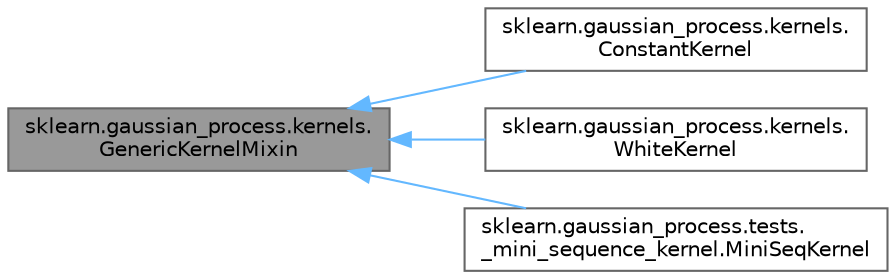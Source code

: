digraph "sklearn.gaussian_process.kernels.GenericKernelMixin"
{
 // LATEX_PDF_SIZE
  bgcolor="transparent";
  edge [fontname=Helvetica,fontsize=10,labelfontname=Helvetica,labelfontsize=10];
  node [fontname=Helvetica,fontsize=10,shape=box,height=0.2,width=0.4];
  rankdir="LR";
  Node1 [id="Node000001",label="sklearn.gaussian_process.kernels.\lGenericKernelMixin",height=0.2,width=0.4,color="gray40", fillcolor="grey60", style="filled", fontcolor="black",tooltip=" "];
  Node1 -> Node2 [id="edge1_Node000001_Node000002",dir="back",color="steelblue1",style="solid",tooltip=" "];
  Node2 [id="Node000002",label="sklearn.gaussian_process.kernels.\lConstantKernel",height=0.2,width=0.4,color="gray40", fillcolor="white", style="filled",URL="$d0/d08/classsklearn_1_1gaussian__process_1_1kernels_1_1ConstantKernel.html",tooltip=" "];
  Node1 -> Node3 [id="edge2_Node000001_Node000003",dir="back",color="steelblue1",style="solid",tooltip=" "];
  Node3 [id="Node000003",label="sklearn.gaussian_process.kernels.\lWhiteKernel",height=0.2,width=0.4,color="gray40", fillcolor="white", style="filled",URL="$d7/dd7/classsklearn_1_1gaussian__process_1_1kernels_1_1WhiteKernel.html",tooltip=" "];
  Node1 -> Node4 [id="edge3_Node000001_Node000004",dir="back",color="steelblue1",style="solid",tooltip=" "];
  Node4 [id="Node000004",label="sklearn.gaussian_process.tests.\l_mini_sequence_kernel.MiniSeqKernel",height=0.2,width=0.4,color="gray40", fillcolor="white", style="filled",URL="$d5/de6/classsklearn_1_1gaussian__process_1_1tests_1_1__mini__sequence__kernel_1_1MiniSeqKernel.html",tooltip=" "];
}

